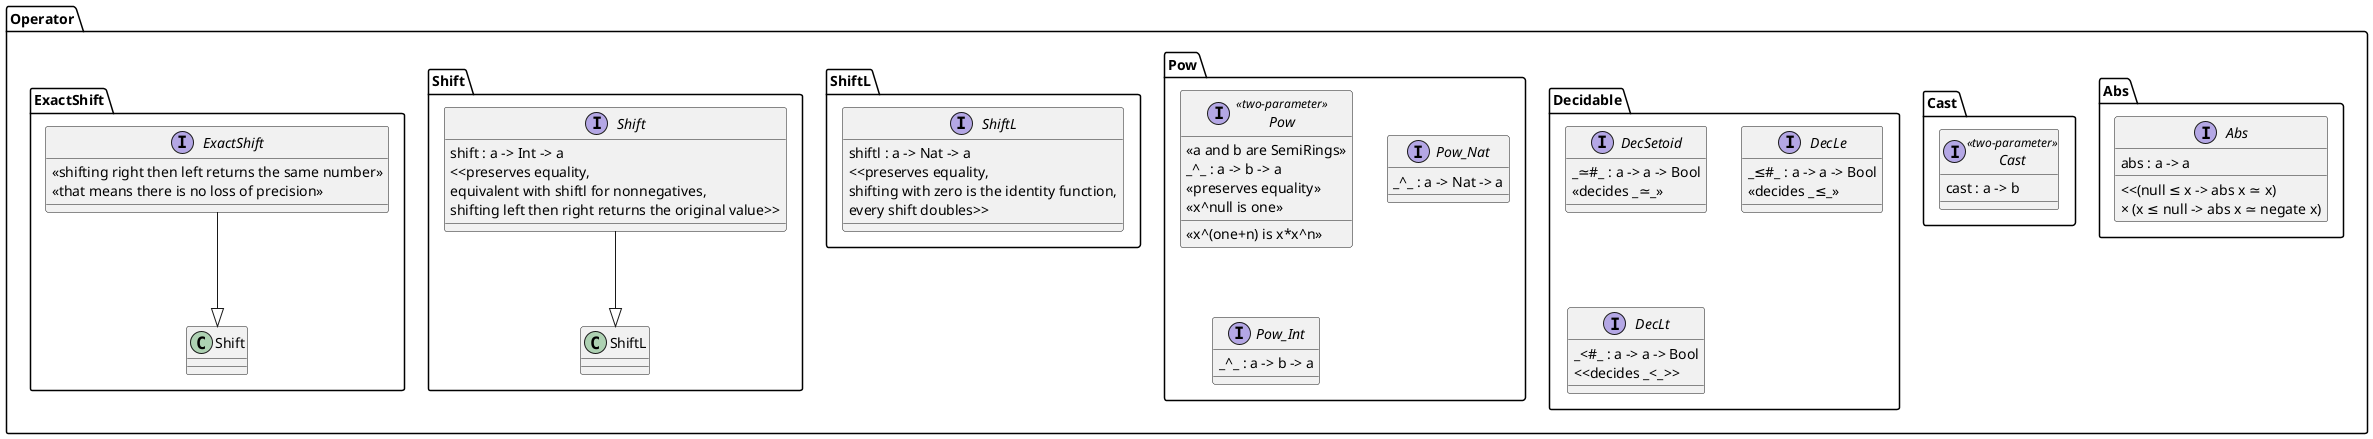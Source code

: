 @startuml operator

package Operator {
    package Abs {
        interface Abs {
            abs : a -> a
            <<(null ≤ x -> abs x ≃ x)
                × (x ≤ null -> abs x ≃ negate x)
        }
    }

    package Cast {
        interface Cast<<two-parameter>> {
            cast : a -> b
        }
    }

    package Decidable {
        interface DecSetoid {
            _≃#_ : a -> a -> Bool
            <<decides _≃_>>
        }

        interface DecLe {
            _≤#_ : a -> a -> Bool
            <<decides _≤_>>
        }

        interface DecLt {
            _<#_ : a -> a -> Bool
            <<decides _<_>>
        }
    }

    package Pow {
        interface Pow<<two-parameter>> {
            <<a and b are SemiRings>>
            _^_ : a -> b -> a
            <<preserves equality>>
            <<x^null is one>>
            <<x^(one+n) is x*x^n>>
        }

        ' actually, this might help
        interface Pow_Nat {
            _^_ : a -> Nat -> a
        }
        interface Pow_Int {
            _^_ : a -> b -> a
        }
    }

    package ShiftL {
        interface ShiftL {
            shiftl : a -> Nat -> a
            <<preserves equality,
              shifting with zero is the identity function,
              every shift doubles>>
        }
    }

    package Shift {
        interface Shift {
            shift : a -> Int -> a
            <<preserves equality,
              equivalent with shiftl for nonnegatives,
              shifting left then right returns the original value>>
        }
        Shift --|> ShiftL
    }

    package ExactShift {
        interface ExactShift {
            <<shifting right then left returns the same number>>
            <<that means there is no loss of precision>>
        }
        ExactShift --|> Shift
    }
}

@enduml